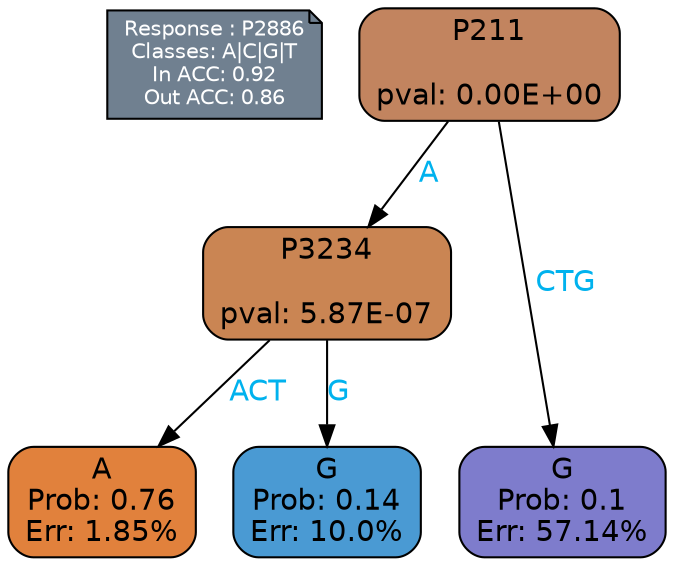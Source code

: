 digraph Tree {
node [shape=box, style="filled, rounded", color="black", fontname=helvetica] ;
graph [ranksep=equally, splines=polylines, bgcolor=transparent, dpi=600] ;
edge [fontname=helvetica] ;
LEGEND [label="Response : P2886
Classes: A|C|G|T
In ACC: 0.92
Out ACC: 0.86
",shape=note,align=left,style=filled,fillcolor="slategray",fontcolor="white",fontsize=10];1 [label="P211

pval: 0.00E+00", fillcolor="#c2845f"] ;
2 [label="P3234

pval: 5.87E-07", fillcolor="#ca8553"] ;
3 [label="A
Prob: 0.76
Err: 1.85%", fillcolor="#e1813c"] ;
4 [label="G
Prob: 0.14
Err: 10.0%", fillcolor="#4a9ad3"] ;
5 [label="G
Prob: 0.1
Err: 57.14%", fillcolor="#7e7ccc"] ;
1 -> 2 [label="A",fontcolor=deepskyblue2] ;
1 -> 5 [label="CTG",fontcolor=deepskyblue2] ;
2 -> 3 [label="ACT",fontcolor=deepskyblue2] ;
2 -> 4 [label="G",fontcolor=deepskyblue2] ;
{rank = same; 3;4;5;}{rank = same; LEGEND;1;}}